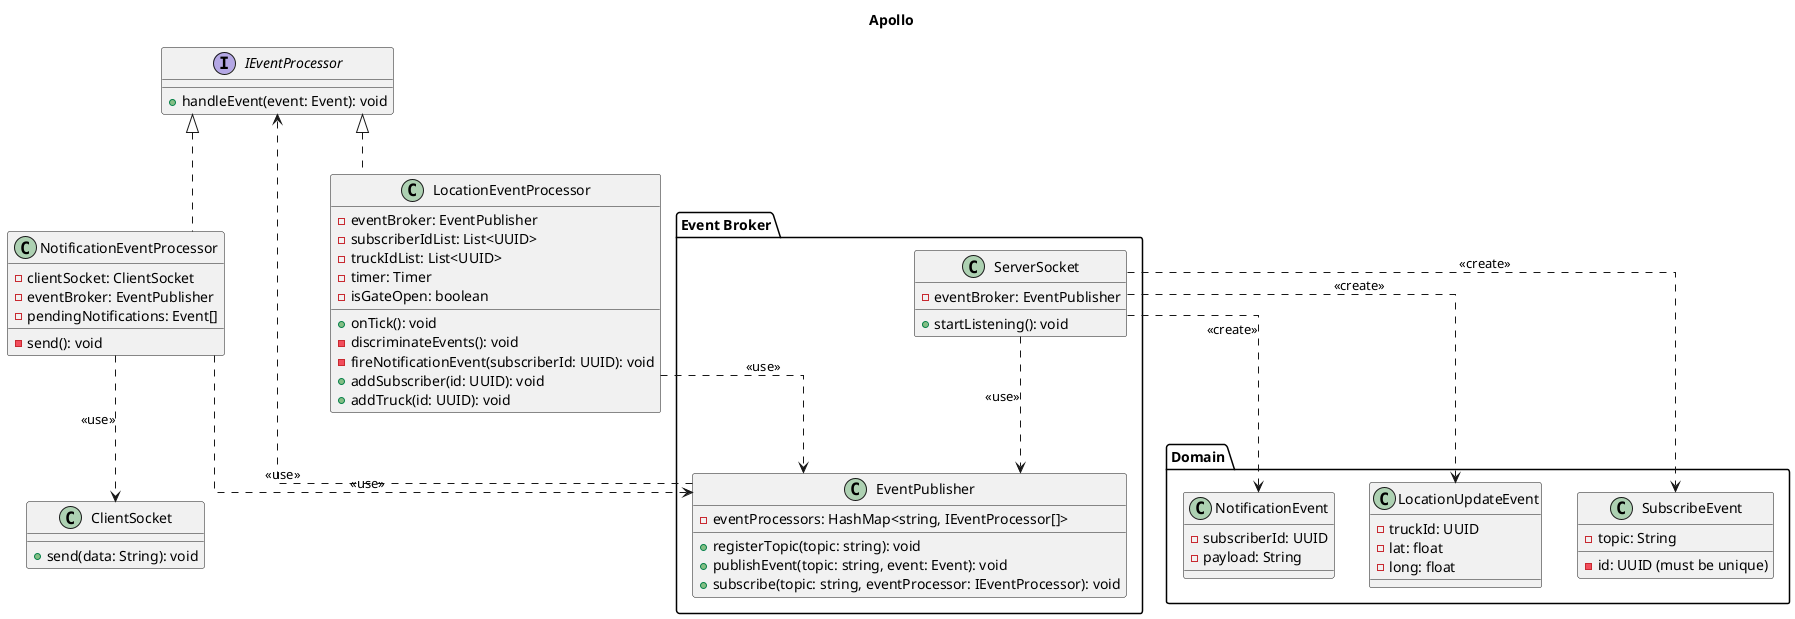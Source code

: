 @startuml
skinparam linetype ortho
title Apollo

package "Domain" {
    class SubscribeEvent {
        - id: UUID (must be unique)
        - topic: String
    }

    class LocationUpdateEvent {
        - truckId: UUID
        - lat: float
        - long: float
    }

    class NotificationEvent {
        - subscriberId: UUID
        - payload: String
    }
}

interface IEventProcessor {
    + handleEvent(event: Event): void
}

IEventProcessor <|.. LocationEventProcessor
IEventProcessor <|.. NotificationEventProcessor

package "Event Broker" {
    class EventPublisher {
        - eventProcessors: HashMap<string, IEventProcessor[]>

        + registerTopic(topic: string): void
        + publishEvent(topic: string, event: Event): void
        + subscribe(topic: string, eventProcessor: IEventProcessor): void
    }

    EventPublisher ..> IEventProcessor: <<use>>

    class ServerSocket {
        - eventBroker: EventPublisher
        + startListening(): void
    }

    ServerSocket ..> EventPublisher: <<use>>
    ServerSocket ..> NotificationEvent: <<create>>
    ServerSocket ..> LocationUpdateEvent: <<create>>
    ServerSocket ..> SubscribeEvent: <<create>>
}

class ClientSocket {
    + send(data: String): void
}

class NotificationEventProcessor {
    - clientSocket: ClientSocket
    - eventBroker: EventPublisher
    - pendingNotifications: Event[]

    - send(): void
}

NotificationEventProcessor ..> ClientSocket: <<use>>
NotificationEventProcessor ..> EventPublisher: <<use>>

class LocationEventProcessor {
    - eventBroker: EventPublisher
    - subscriberIdList: List<UUID> 
    - truckIdList: List<UUID> 
    - timer: Timer
    - isGateOpen: boolean

    + onTick(): void
    - discriminateEvents(): void
    - fireNotificationEvent(subscriberId: UUID): void
    + addSubscriber(id: UUID): void
    + addTruck(id: UUID): void
}

LocationEventProcessor ..> EventPublisher: <<use>>

@enduml
